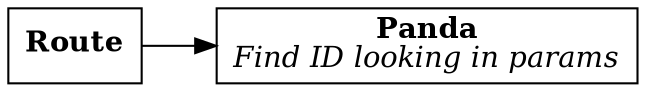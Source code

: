 digraph pandas {
    graph [rankdir=LR]
    node [shape=rect]
    Route [label=<<b>Route</b>>]
    Panda [label=<<b>Panda</b><br /><i>Find ID looking in params</i>>]
    Route -> Panda
}